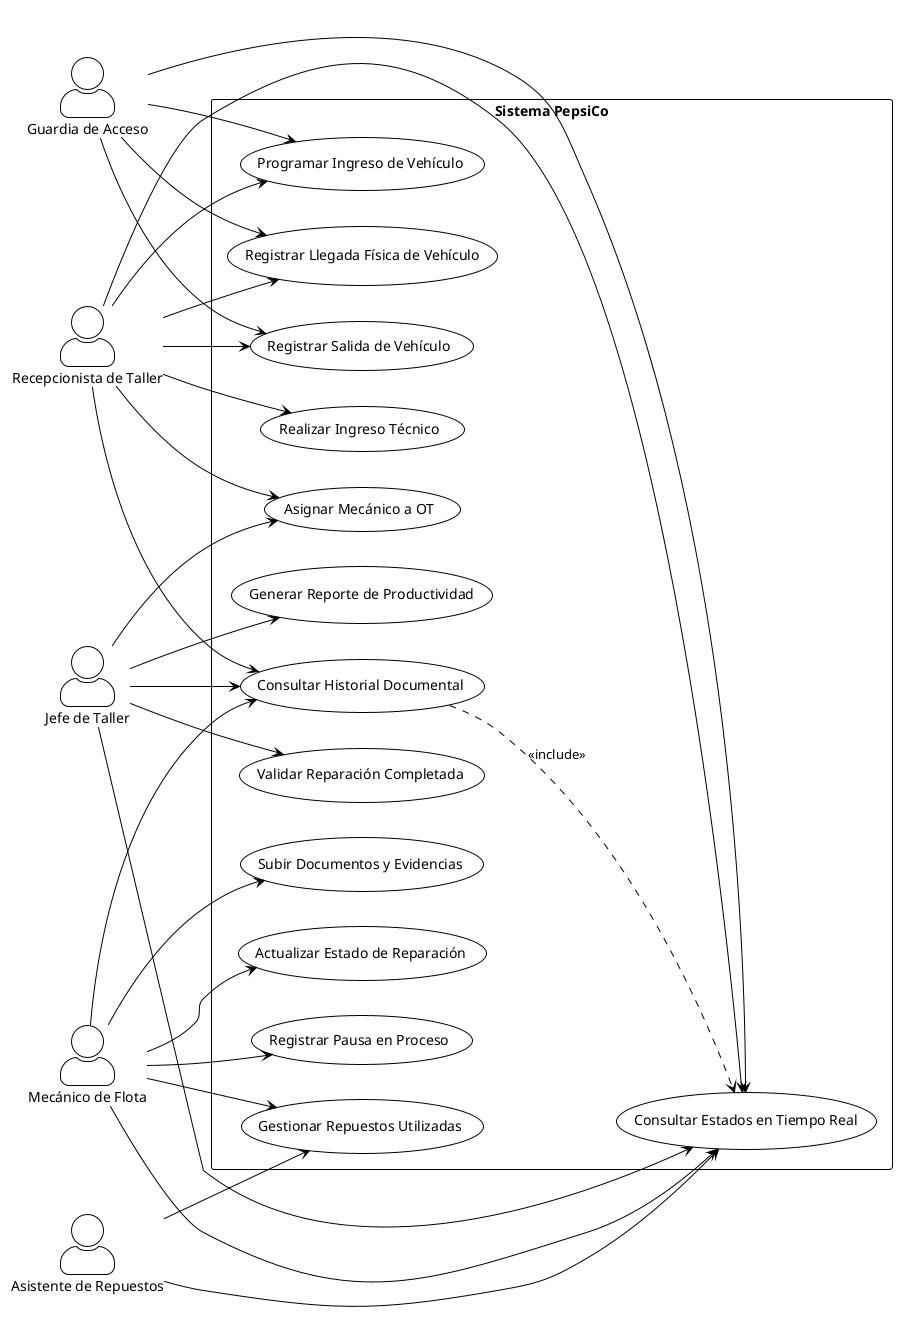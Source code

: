 @startuml Sistema_PepsiCo_Use_Cases

!theme plain
skinparam backgroundColor #FFFFFF
skinparam actorStyle awesome
skinparam usecaseStyle rectangle

left to right direction

' Actores
actor "Guardia de Acceso" as GA
actor "Recepcionista de Taller" as RT
actor "Jefe de Taller" as JT
actor "Mecánico de Flota" as M
actor "Asistente de Repuestos" as AR

' Límite del sistema
rectangle "Sistema PepsiCo" {
    ' Casos de uso principales
    usecase "Programar Ingreso de Vehículo" as CU1
    usecase "Registrar Llegada Física de Vehículo" as CU2
    usecase "Realizar Ingreso Técnico" as CU3
    usecase "Validar Reparación Completada" as CU4
    usecase "Asignar Mecánico a OT" as CU5
    usecase "Registrar Salida de Vehículo" as CU6
    usecase "Actualizar Estado de Reparación" as CU7
    usecase "Generar Reporte de Productividad" as CU8
    usecase "Registrar Pausa en Proceso" as CU9
    usecase "Gestionar Repuestos Utilizadas" as CU10
    usecase "Subir Documentos y Evidencias" as CU11
    usecase "Consultar Historial Documental" as CU12
    usecase "Consultar Estados en Tiempo Real" as CU13
}

' Conexiones Guardia de Acceso
GA --> CU1
GA --> CU2
GA --> CU6
GA --> CU13

' Conexiones Recepcionista de Taller
RT --> CU1
RT --> CU2
RT --> CU3
RT --> CU5
RT --> CU6
RT --> CU12
RT --> CU13

' Conexiones Jefe de Taller
JT --> CU4
JT --> CU5
JT --> CU8
JT --> CU12
JT --> CU13

' Conexiones Mecánico de Flota
M --> CU7
M --> CU9
M --> CU10
M --> CU11
M --> CU12
M --> CU13

' Conexiones Asistente de Repuestos
AR --> CU10
AR --> CU13

' Relación entre casos de uso
CU12 ..> CU13 : <<include>>

@enduml
